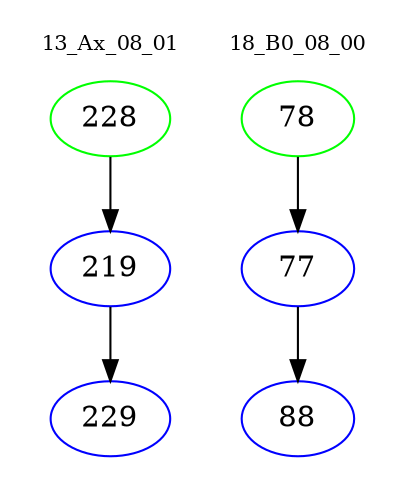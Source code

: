 digraph{
subgraph cluster_0 {
color = white
label = "13_Ax_08_01";
fontsize=10;
T0_228 [label="228", color="green"]
T0_228 -> T0_219 [color="black"]
T0_219 [label="219", color="blue"]
T0_219 -> T0_229 [color="black"]
T0_229 [label="229", color="blue"]
}
subgraph cluster_1 {
color = white
label = "18_B0_08_00";
fontsize=10;
T1_78 [label="78", color="green"]
T1_78 -> T1_77 [color="black"]
T1_77 [label="77", color="blue"]
T1_77 -> T1_88 [color="black"]
T1_88 [label="88", color="blue"]
}
}
